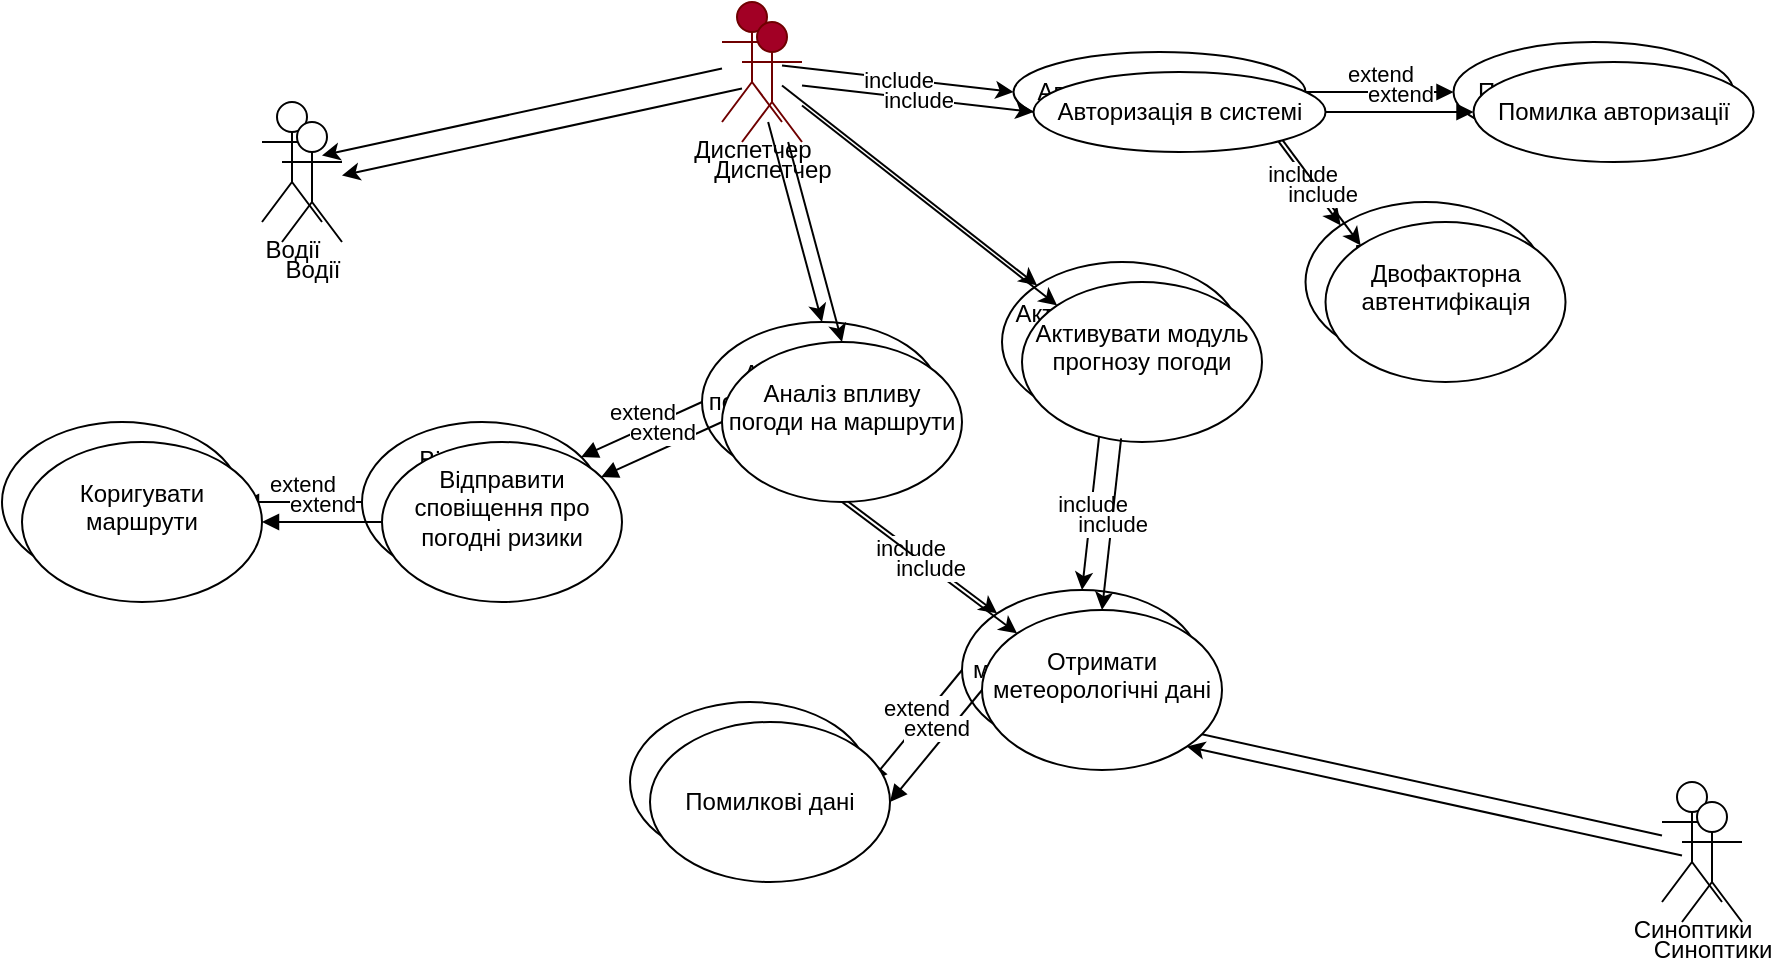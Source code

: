 <mxfile version="26.2.13">
  <diagram name="Сторінка-1" id="KG_fTRsdJCZFSRQ4a5vA">
    <mxGraphModel dx="2088" dy="1070" grid="1" gridSize="10" guides="1" tooltips="1" connect="1" arrows="1" fold="1" page="1" pageScale="1" pageWidth="1169" pageHeight="827" math="0" shadow="0">
      <root>
        <mxCell id="0" />
        <mxCell id="1" parent="0" />
        <mxCell id="KQMHyQMah1fskt_qp92d-1" value="&lt;font style=&quot;color: light-dark(rgb(0, 0, 0), rgb(255, 255, 255));&quot;&gt;Диспетчер&lt;/font&gt;" style="shape=umlActor;verticalLabelPosition=bottom;verticalAlign=top;html=1;outlineConnect=0;fillColor=#a20025;fontColor=#ffffff;strokeColor=#6F0000;" vertex="1" parent="1">
          <mxGeometry x="490" y="130" width="30" height="60" as="geometry" />
        </mxCell>
        <mxCell id="KQMHyQMah1fskt_qp92d-2" value="Водії" style="shape=umlActor;verticalLabelPosition=bottom;verticalAlign=top;html=1;outlineConnect=0;" vertex="1" parent="1">
          <mxGeometry x="260" y="180" width="30" height="60" as="geometry" />
        </mxCell>
        <mxCell id="KQMHyQMah1fskt_qp92d-3" value="Синоптики" style="shape=umlActor;verticalLabelPosition=bottom;verticalAlign=top;html=1;outlineConnect=0;" vertex="1" parent="1">
          <mxGeometry x="960" y="520" width="30" height="60" as="geometry" />
        </mxCell>
        <mxCell id="KQMHyQMah1fskt_qp92d-4" value="Авторизація в системі" style="ellipse;whiteSpace=wrap;html=1;" vertex="1" parent="1">
          <mxGeometry x="635.76" y="155" width="146" height="40" as="geometry" />
        </mxCell>
        <mxCell id="KQMHyQMah1fskt_qp92d-5" value="Помилка авторизації" style="ellipse;whiteSpace=wrap;html=1;" vertex="1" parent="1">
          <mxGeometry x="855.76" y="150" width="140" height="50" as="geometry" />
        </mxCell>
        <mxCell id="KQMHyQMah1fskt_qp92d-6" value="e&lt;span style=&quot;background-color: light-dark(#ffffff, var(--ge-dark-color, #121212)); color: light-dark(rgb(0, 0, 0), rgb(255, 255, 255));&quot;&gt;xtend&lt;/span&gt;" style="html=1;verticalAlign=bottom;endArrow=block;curved=0;rounded=0;exitX=1;exitY=0.5;exitDx=0;exitDy=0;entryX=0;entryY=0.5;entryDx=0;entryDy=0;" edge="1" parent="1" source="KQMHyQMah1fskt_qp92d-4" target="KQMHyQMah1fskt_qp92d-5">
          <mxGeometry width="80" relative="1" as="geometry">
            <mxPoint x="540.76" y="435" as="sourcePoint" />
            <mxPoint x="542.76" y="485" as="targetPoint" />
          </mxGeometry>
        </mxCell>
        <mxCell id="KQMHyQMah1fskt_qp92d-7" value="&#xa;Двофакторна автентифікація&#xa;&#xa;" style="ellipse;whiteSpace=wrap;html=1;" vertex="1" parent="1">
          <mxGeometry x="781.76" y="230" width="120" height="80" as="geometry" />
        </mxCell>
        <mxCell id="KQMHyQMah1fskt_qp92d-8" value="" style="endArrow=classic;html=1;rounded=0;exitX=1;exitY=1;exitDx=0;exitDy=0;entryX=0;entryY=0;entryDx=0;entryDy=0;" edge="1" parent="1" source="KQMHyQMah1fskt_qp92d-4" target="KQMHyQMah1fskt_qp92d-7">
          <mxGeometry relative="1" as="geometry">
            <mxPoint x="718.76" y="205" as="sourcePoint" />
            <mxPoint x="590.76" y="343" as="targetPoint" />
          </mxGeometry>
        </mxCell>
        <mxCell id="KQMHyQMah1fskt_qp92d-9" value="include" style="edgeLabel;resizable=0;html=1;;align=center;verticalAlign=middle;" connectable="0" vertex="1" parent="KQMHyQMah1fskt_qp92d-8">
          <mxGeometry relative="1" as="geometry" />
        </mxCell>
        <mxCell id="KQMHyQMah1fskt_qp92d-10" value="" style="endArrow=classic;html=1;rounded=0;entryX=0;entryY=0.5;entryDx=0;entryDy=0;" edge="1" parent="1" source="KQMHyQMah1fskt_qp92d-1" target="KQMHyQMah1fskt_qp92d-4">
          <mxGeometry relative="1" as="geometry">
            <mxPoint x="600" y="200" as="sourcePoint" />
            <mxPoint x="809" y="252" as="targetPoint" />
          </mxGeometry>
        </mxCell>
        <mxCell id="KQMHyQMah1fskt_qp92d-11" value="include" style="edgeLabel;resizable=0;html=1;;align=center;verticalAlign=middle;" connectable="0" vertex="1" parent="KQMHyQMah1fskt_qp92d-10">
          <mxGeometry relative="1" as="geometry" />
        </mxCell>
        <mxCell id="KQMHyQMah1fskt_qp92d-12" value="&#xa;Активувати модуль прогнозу погоди&#xa;&#xa;" style="ellipse;whiteSpace=wrap;html=1;" vertex="1" parent="1">
          <mxGeometry x="630" y="260" width="120" height="80" as="geometry" />
        </mxCell>
        <mxCell id="KQMHyQMah1fskt_qp92d-13" value="&#xa;Аналіз впливу погоди на маршрути&#xa;&#xa;" style="ellipse;whiteSpace=wrap;html=1;" vertex="1" parent="1">
          <mxGeometry x="480" y="290" width="120" height="80" as="geometry" />
        </mxCell>
        <mxCell id="KQMHyQMah1fskt_qp92d-14" value="" style="endArrow=classic;html=1;rounded=0;entryX=0.5;entryY=0;entryDx=0;entryDy=0;" edge="1" parent="1" source="KQMHyQMah1fskt_qp92d-1" target="KQMHyQMah1fskt_qp92d-13">
          <mxGeometry width="50" height="50" relative="1" as="geometry">
            <mxPoint x="460" y="360" as="sourcePoint" />
            <mxPoint x="510" y="310" as="targetPoint" />
          </mxGeometry>
        </mxCell>
        <mxCell id="KQMHyQMah1fskt_qp92d-15" value="" style="endArrow=classic;html=1;rounded=0;entryX=0;entryY=0;entryDx=0;entryDy=0;" edge="1" parent="1" source="KQMHyQMah1fskt_qp92d-1" target="KQMHyQMah1fskt_qp92d-12">
          <mxGeometry width="50" height="50" relative="1" as="geometry">
            <mxPoint x="460" y="360" as="sourcePoint" />
            <mxPoint x="510" y="310" as="targetPoint" />
          </mxGeometry>
        </mxCell>
        <mxCell id="KQMHyQMah1fskt_qp92d-16" value="&#xa;Отримати метеорологічні дані&#xa;&#xa;" style="ellipse;whiteSpace=wrap;html=1;" vertex="1" parent="1">
          <mxGeometry x="610" y="424" width="120" height="80" as="geometry" />
        </mxCell>
        <mxCell id="KQMHyQMah1fskt_qp92d-17" value="" style="endArrow=classic;html=1;rounded=0;exitX=0.5;exitY=1;exitDx=0;exitDy=0;entryX=0;entryY=0;entryDx=0;entryDy=0;" edge="1" parent="1" source="KQMHyQMah1fskt_qp92d-13" target="KQMHyQMah1fskt_qp92d-16">
          <mxGeometry relative="1" as="geometry">
            <mxPoint x="770" y="199" as="sourcePoint" />
            <mxPoint x="809" y="252" as="targetPoint" />
          </mxGeometry>
        </mxCell>
        <mxCell id="KQMHyQMah1fskt_qp92d-18" value="include" style="edgeLabel;resizable=0;html=1;;align=center;verticalAlign=middle;" connectable="0" vertex="1" parent="KQMHyQMah1fskt_qp92d-17">
          <mxGeometry relative="1" as="geometry" />
        </mxCell>
        <mxCell id="KQMHyQMah1fskt_qp92d-19" value="" style="endArrow=classic;html=1;rounded=0;exitX=0.413;exitY=0.978;exitDx=0;exitDy=0;entryX=0.5;entryY=0;entryDx=0;entryDy=0;exitPerimeter=0;" edge="1" parent="1" source="KQMHyQMah1fskt_qp92d-12" target="KQMHyQMah1fskt_qp92d-16">
          <mxGeometry relative="1" as="geometry">
            <mxPoint x="780" y="209" as="sourcePoint" />
            <mxPoint x="819" y="262" as="targetPoint" />
          </mxGeometry>
        </mxCell>
        <mxCell id="KQMHyQMah1fskt_qp92d-20" value="include" style="edgeLabel;resizable=0;html=1;;align=center;verticalAlign=middle;" connectable="0" vertex="1" parent="KQMHyQMah1fskt_qp92d-19">
          <mxGeometry relative="1" as="geometry" />
        </mxCell>
        <mxCell id="KQMHyQMah1fskt_qp92d-21" value="&#xa;Відправити сповіщення про погодні ризики&#xa;&#xa;" style="ellipse;whiteSpace=wrap;html=1;" vertex="1" parent="1">
          <mxGeometry x="310" y="340" width="120" height="80" as="geometry" />
        </mxCell>
        <mxCell id="KQMHyQMah1fskt_qp92d-22" value="&#xa;Коригувати маршрути&#xa;&#xa;" style="ellipse;whiteSpace=wrap;html=1;" vertex="1" parent="1">
          <mxGeometry x="130" y="340" width="120" height="80" as="geometry" />
        </mxCell>
        <mxCell id="KQMHyQMah1fskt_qp92d-23" value="e&lt;span style=&quot;background-color: light-dark(#ffffff, var(--ge-dark-color, #121212)); color: light-dark(rgb(0, 0, 0), rgb(255, 255, 255));&quot;&gt;xtend&lt;/span&gt;" style="html=1;verticalAlign=bottom;endArrow=block;curved=0;rounded=0;exitX=0;exitY=0.5;exitDx=0;exitDy=0;" edge="1" parent="1" source="KQMHyQMah1fskt_qp92d-13" target="KQMHyQMah1fskt_qp92d-21">
          <mxGeometry width="80" relative="1" as="geometry">
            <mxPoint x="400" y="410" as="sourcePoint" />
            <mxPoint x="474" y="410" as="targetPoint" />
          </mxGeometry>
        </mxCell>
        <mxCell id="KQMHyQMah1fskt_qp92d-24" value="e&lt;span style=&quot;background-color: light-dark(#ffffff, var(--ge-dark-color, #121212)); color: light-dark(rgb(0, 0, 0), rgb(255, 255, 255));&quot;&gt;xtend&lt;/span&gt;" style="html=1;verticalAlign=bottom;endArrow=block;curved=0;rounded=0;exitX=0;exitY=0.5;exitDx=0;exitDy=0;" edge="1" parent="1" source="KQMHyQMah1fskt_qp92d-21" target="KQMHyQMah1fskt_qp92d-22">
          <mxGeometry width="80" relative="1" as="geometry">
            <mxPoint x="170" y="260" as="sourcePoint" />
            <mxPoint x="244" y="260" as="targetPoint" />
          </mxGeometry>
        </mxCell>
        <mxCell id="KQMHyQMah1fskt_qp92d-25" value="" style="endArrow=classic;html=1;rounded=0;" edge="1" parent="1" source="KQMHyQMah1fskt_qp92d-1" target="KQMHyQMah1fskt_qp92d-2">
          <mxGeometry width="50" height="50" relative="1" as="geometry">
            <mxPoint x="523" y="200" as="sourcePoint" />
            <mxPoint x="550" y="300" as="targetPoint" />
          </mxGeometry>
        </mxCell>
        <mxCell id="KQMHyQMah1fskt_qp92d-26" value="" style="endArrow=classic;html=1;rounded=0;entryX=1;entryY=1;entryDx=0;entryDy=0;" edge="1" parent="1" source="KQMHyQMah1fskt_qp92d-3" target="KQMHyQMah1fskt_qp92d-16">
          <mxGeometry width="50" height="50" relative="1" as="geometry">
            <mxPoint x="530" y="182" as="sourcePoint" />
            <mxPoint x="658" y="282" as="targetPoint" />
          </mxGeometry>
        </mxCell>
        <mxCell id="KQMHyQMah1fskt_qp92d-27" value="Помилкові дані" style="ellipse;whiteSpace=wrap;html=1;" vertex="1" parent="1">
          <mxGeometry x="444" y="480" width="120" height="80" as="geometry" />
        </mxCell>
        <mxCell id="KQMHyQMah1fskt_qp92d-28" value="e&lt;span style=&quot;background-color: light-dark(#ffffff, var(--ge-dark-color, #121212)); color: light-dark(rgb(0, 0, 0), rgb(255, 255, 255));&quot;&gt;xtend&lt;/span&gt;" style="html=1;verticalAlign=bottom;endArrow=block;curved=0;rounded=0;exitX=0;exitY=0.5;exitDx=0;exitDy=0;entryX=1;entryY=0.5;entryDx=0;entryDy=0;" edge="1" parent="1" source="KQMHyQMah1fskt_qp92d-16" target="KQMHyQMah1fskt_qp92d-27">
          <mxGeometry width="80" relative="1" as="geometry">
            <mxPoint x="490" y="340" as="sourcePoint" />
            <mxPoint x="430" y="367" as="targetPoint" />
          </mxGeometry>
        </mxCell>
        <mxCell id="KQMHyQMah1fskt_qp92d-29" value="&lt;font style=&quot;color: light-dark(rgb(0, 0, 0), rgb(255, 255, 255));&quot;&gt;Диспетчер&lt;/font&gt;" style="shape=umlActor;verticalLabelPosition=bottom;verticalAlign=top;html=1;outlineConnect=0;fillColor=#a20025;fontColor=#ffffff;strokeColor=#6F0000;" vertex="1" parent="1">
          <mxGeometry x="500" y="140" width="30" height="60" as="geometry" />
        </mxCell>
        <mxCell id="KQMHyQMah1fskt_qp92d-30" value="Водії" style="shape=umlActor;verticalLabelPosition=bottom;verticalAlign=top;html=1;outlineConnect=0;" vertex="1" parent="1">
          <mxGeometry x="270" y="190" width="30" height="60" as="geometry" />
        </mxCell>
        <mxCell id="KQMHyQMah1fskt_qp92d-31" value="Синоптики" style="shape=umlActor;verticalLabelPosition=bottom;verticalAlign=top;html=1;outlineConnect=0;" vertex="1" parent="1">
          <mxGeometry x="970" y="530" width="30" height="60" as="geometry" />
        </mxCell>
        <mxCell id="KQMHyQMah1fskt_qp92d-32" value="Авторизація в системі" style="ellipse;whiteSpace=wrap;html=1;" vertex="1" parent="1">
          <mxGeometry x="645.76" y="165" width="146" height="40" as="geometry" />
        </mxCell>
        <mxCell id="KQMHyQMah1fskt_qp92d-33" value="Помилка авторизації" style="ellipse;whiteSpace=wrap;html=1;" vertex="1" parent="1">
          <mxGeometry x="865.76" y="160" width="140" height="50" as="geometry" />
        </mxCell>
        <mxCell id="KQMHyQMah1fskt_qp92d-34" value="e&lt;span style=&quot;background-color: light-dark(#ffffff, var(--ge-dark-color, #121212)); color: light-dark(rgb(0, 0, 0), rgb(255, 255, 255));&quot;&gt;xtend&lt;/span&gt;" style="html=1;verticalAlign=bottom;endArrow=block;curved=0;rounded=0;exitX=1;exitY=0.5;exitDx=0;exitDy=0;entryX=0;entryY=0.5;entryDx=0;entryDy=0;" edge="1" source="KQMHyQMah1fskt_qp92d-32" target="KQMHyQMah1fskt_qp92d-33" parent="1">
          <mxGeometry width="80" relative="1" as="geometry">
            <mxPoint x="550.76" y="445" as="sourcePoint" />
            <mxPoint x="552.76" y="495" as="targetPoint" />
          </mxGeometry>
        </mxCell>
        <mxCell id="KQMHyQMah1fskt_qp92d-35" value="&#xa;Двофакторна автентифікація&#xa;&#xa;" style="ellipse;whiteSpace=wrap;html=1;" vertex="1" parent="1">
          <mxGeometry x="791.76" y="240" width="120" height="80" as="geometry" />
        </mxCell>
        <mxCell id="KQMHyQMah1fskt_qp92d-36" value="" style="endArrow=classic;html=1;rounded=0;exitX=1;exitY=1;exitDx=0;exitDy=0;entryX=0;entryY=0;entryDx=0;entryDy=0;" edge="1" source="KQMHyQMah1fskt_qp92d-32" target="KQMHyQMah1fskt_qp92d-35" parent="1">
          <mxGeometry relative="1" as="geometry">
            <mxPoint x="728.76" y="215" as="sourcePoint" />
            <mxPoint x="600.76" y="353" as="targetPoint" />
          </mxGeometry>
        </mxCell>
        <mxCell id="KQMHyQMah1fskt_qp92d-37" value="include" style="edgeLabel;resizable=0;html=1;;align=center;verticalAlign=middle;" connectable="0" vertex="1" parent="KQMHyQMah1fskt_qp92d-36">
          <mxGeometry relative="1" as="geometry" />
        </mxCell>
        <mxCell id="KQMHyQMah1fskt_qp92d-38" value="" style="endArrow=classic;html=1;rounded=0;entryX=0;entryY=0.5;entryDx=0;entryDy=0;" edge="1" source="KQMHyQMah1fskt_qp92d-29" target="KQMHyQMah1fskt_qp92d-32" parent="1">
          <mxGeometry relative="1" as="geometry">
            <mxPoint x="610" y="210" as="sourcePoint" />
            <mxPoint x="819" y="262" as="targetPoint" />
          </mxGeometry>
        </mxCell>
        <mxCell id="KQMHyQMah1fskt_qp92d-39" value="include" style="edgeLabel;resizable=0;html=1;;align=center;verticalAlign=middle;" connectable="0" vertex="1" parent="KQMHyQMah1fskt_qp92d-38">
          <mxGeometry relative="1" as="geometry" />
        </mxCell>
        <mxCell id="KQMHyQMah1fskt_qp92d-40" value="&#xa;Активувати модуль прогнозу погоди&#xa;&#xa;" style="ellipse;whiteSpace=wrap;html=1;" vertex="1" parent="1">
          <mxGeometry x="640" y="270" width="120" height="80" as="geometry" />
        </mxCell>
        <mxCell id="KQMHyQMah1fskt_qp92d-41" value="&#xa;Аналіз впливу погоди на маршрути&#xa;&#xa;" style="ellipse;whiteSpace=wrap;html=1;" vertex="1" parent="1">
          <mxGeometry x="490" y="300" width="120" height="80" as="geometry" />
        </mxCell>
        <mxCell id="KQMHyQMah1fskt_qp92d-42" value="" style="endArrow=classic;html=1;rounded=0;entryX=0.5;entryY=0;entryDx=0;entryDy=0;" edge="1" source="KQMHyQMah1fskt_qp92d-29" target="KQMHyQMah1fskt_qp92d-41" parent="1">
          <mxGeometry width="50" height="50" relative="1" as="geometry">
            <mxPoint x="470" y="370" as="sourcePoint" />
            <mxPoint x="520" y="320" as="targetPoint" />
          </mxGeometry>
        </mxCell>
        <mxCell id="KQMHyQMah1fskt_qp92d-43" value="" style="endArrow=classic;html=1;rounded=0;entryX=0;entryY=0;entryDx=0;entryDy=0;" edge="1" source="KQMHyQMah1fskt_qp92d-29" target="KQMHyQMah1fskt_qp92d-40" parent="1">
          <mxGeometry width="50" height="50" relative="1" as="geometry">
            <mxPoint x="470" y="370" as="sourcePoint" />
            <mxPoint x="520" y="320" as="targetPoint" />
          </mxGeometry>
        </mxCell>
        <mxCell id="KQMHyQMah1fskt_qp92d-44" value="&#xa;Отримати метеорологічні дані&#xa;&#xa;" style="ellipse;whiteSpace=wrap;html=1;" vertex="1" parent="1">
          <mxGeometry x="620" y="434" width="120" height="80" as="geometry" />
        </mxCell>
        <mxCell id="KQMHyQMah1fskt_qp92d-45" value="" style="endArrow=classic;html=1;rounded=0;exitX=0.5;exitY=1;exitDx=0;exitDy=0;entryX=0;entryY=0;entryDx=0;entryDy=0;" edge="1" source="KQMHyQMah1fskt_qp92d-41" target="KQMHyQMah1fskt_qp92d-44" parent="1">
          <mxGeometry relative="1" as="geometry">
            <mxPoint x="780" y="209" as="sourcePoint" />
            <mxPoint x="819" y="262" as="targetPoint" />
          </mxGeometry>
        </mxCell>
        <mxCell id="KQMHyQMah1fskt_qp92d-46" value="include" style="edgeLabel;resizable=0;html=1;;align=center;verticalAlign=middle;" connectable="0" vertex="1" parent="KQMHyQMah1fskt_qp92d-45">
          <mxGeometry relative="1" as="geometry" />
        </mxCell>
        <mxCell id="KQMHyQMah1fskt_qp92d-47" value="" style="endArrow=classic;html=1;rounded=0;exitX=0.413;exitY=0.978;exitDx=0;exitDy=0;entryX=0.5;entryY=0;entryDx=0;entryDy=0;exitPerimeter=0;" edge="1" source="KQMHyQMah1fskt_qp92d-40" target="KQMHyQMah1fskt_qp92d-44" parent="1">
          <mxGeometry relative="1" as="geometry">
            <mxPoint x="790" y="219" as="sourcePoint" />
            <mxPoint x="829" y="272" as="targetPoint" />
          </mxGeometry>
        </mxCell>
        <mxCell id="KQMHyQMah1fskt_qp92d-48" value="include" style="edgeLabel;resizable=0;html=1;;align=center;verticalAlign=middle;" connectable="0" vertex="1" parent="KQMHyQMah1fskt_qp92d-47">
          <mxGeometry relative="1" as="geometry" />
        </mxCell>
        <mxCell id="KQMHyQMah1fskt_qp92d-49" value="&#xa;Відправити сповіщення про погодні ризики&#xa;&#xa;" style="ellipse;whiteSpace=wrap;html=1;" vertex="1" parent="1">
          <mxGeometry x="320" y="350" width="120" height="80" as="geometry" />
        </mxCell>
        <mxCell id="KQMHyQMah1fskt_qp92d-50" value="&#xa;Коригувати маршрути&#xa;&#xa;" style="ellipse;whiteSpace=wrap;html=1;" vertex="1" parent="1">
          <mxGeometry x="140" y="350" width="120" height="80" as="geometry" />
        </mxCell>
        <mxCell id="KQMHyQMah1fskt_qp92d-51" value="e&lt;span style=&quot;background-color: light-dark(#ffffff, var(--ge-dark-color, #121212)); color: light-dark(rgb(0, 0, 0), rgb(255, 255, 255));&quot;&gt;xtend&lt;/span&gt;" style="html=1;verticalAlign=bottom;endArrow=block;curved=0;rounded=0;exitX=0;exitY=0.5;exitDx=0;exitDy=0;" edge="1" source="KQMHyQMah1fskt_qp92d-41" target="KQMHyQMah1fskt_qp92d-49" parent="1">
          <mxGeometry width="80" relative="1" as="geometry">
            <mxPoint x="410" y="420" as="sourcePoint" />
            <mxPoint x="484" y="420" as="targetPoint" />
          </mxGeometry>
        </mxCell>
        <mxCell id="KQMHyQMah1fskt_qp92d-52" value="e&lt;span style=&quot;background-color: light-dark(#ffffff, var(--ge-dark-color, #121212)); color: light-dark(rgb(0, 0, 0), rgb(255, 255, 255));&quot;&gt;xtend&lt;/span&gt;" style="html=1;verticalAlign=bottom;endArrow=block;curved=0;rounded=0;exitX=0;exitY=0.5;exitDx=0;exitDy=0;" edge="1" source="KQMHyQMah1fskt_qp92d-49" target="KQMHyQMah1fskt_qp92d-50" parent="1">
          <mxGeometry width="80" relative="1" as="geometry">
            <mxPoint x="180" y="270" as="sourcePoint" />
            <mxPoint x="254" y="270" as="targetPoint" />
          </mxGeometry>
        </mxCell>
        <mxCell id="KQMHyQMah1fskt_qp92d-53" value="" style="endArrow=classic;html=1;rounded=0;" edge="1" source="KQMHyQMah1fskt_qp92d-29" target="KQMHyQMah1fskt_qp92d-30" parent="1">
          <mxGeometry width="50" height="50" relative="1" as="geometry">
            <mxPoint x="533" y="210" as="sourcePoint" />
            <mxPoint x="560" y="310" as="targetPoint" />
          </mxGeometry>
        </mxCell>
        <mxCell id="KQMHyQMah1fskt_qp92d-54" value="" style="endArrow=classic;html=1;rounded=0;entryX=1;entryY=1;entryDx=0;entryDy=0;" edge="1" source="KQMHyQMah1fskt_qp92d-31" target="KQMHyQMah1fskt_qp92d-44" parent="1">
          <mxGeometry width="50" height="50" relative="1" as="geometry">
            <mxPoint x="540" y="192" as="sourcePoint" />
            <mxPoint x="668" y="292" as="targetPoint" />
          </mxGeometry>
        </mxCell>
        <mxCell id="KQMHyQMah1fskt_qp92d-55" value="Помилкові дані" style="ellipse;whiteSpace=wrap;html=1;" vertex="1" parent="1">
          <mxGeometry x="454" y="490" width="120" height="80" as="geometry" />
        </mxCell>
        <mxCell id="KQMHyQMah1fskt_qp92d-56" value="e&lt;span style=&quot;background-color: light-dark(#ffffff, var(--ge-dark-color, #121212)); color: light-dark(rgb(0, 0, 0), rgb(255, 255, 255));&quot;&gt;xtend&lt;/span&gt;" style="html=1;verticalAlign=bottom;endArrow=block;curved=0;rounded=0;exitX=0;exitY=0.5;exitDx=0;exitDy=0;entryX=1;entryY=0.5;entryDx=0;entryDy=0;" edge="1" source="KQMHyQMah1fskt_qp92d-44" target="KQMHyQMah1fskt_qp92d-55" parent="1">
          <mxGeometry width="80" relative="1" as="geometry">
            <mxPoint x="500" y="350" as="sourcePoint" />
            <mxPoint x="440" y="377" as="targetPoint" />
          </mxGeometry>
        </mxCell>
      </root>
    </mxGraphModel>
  </diagram>
</mxfile>

